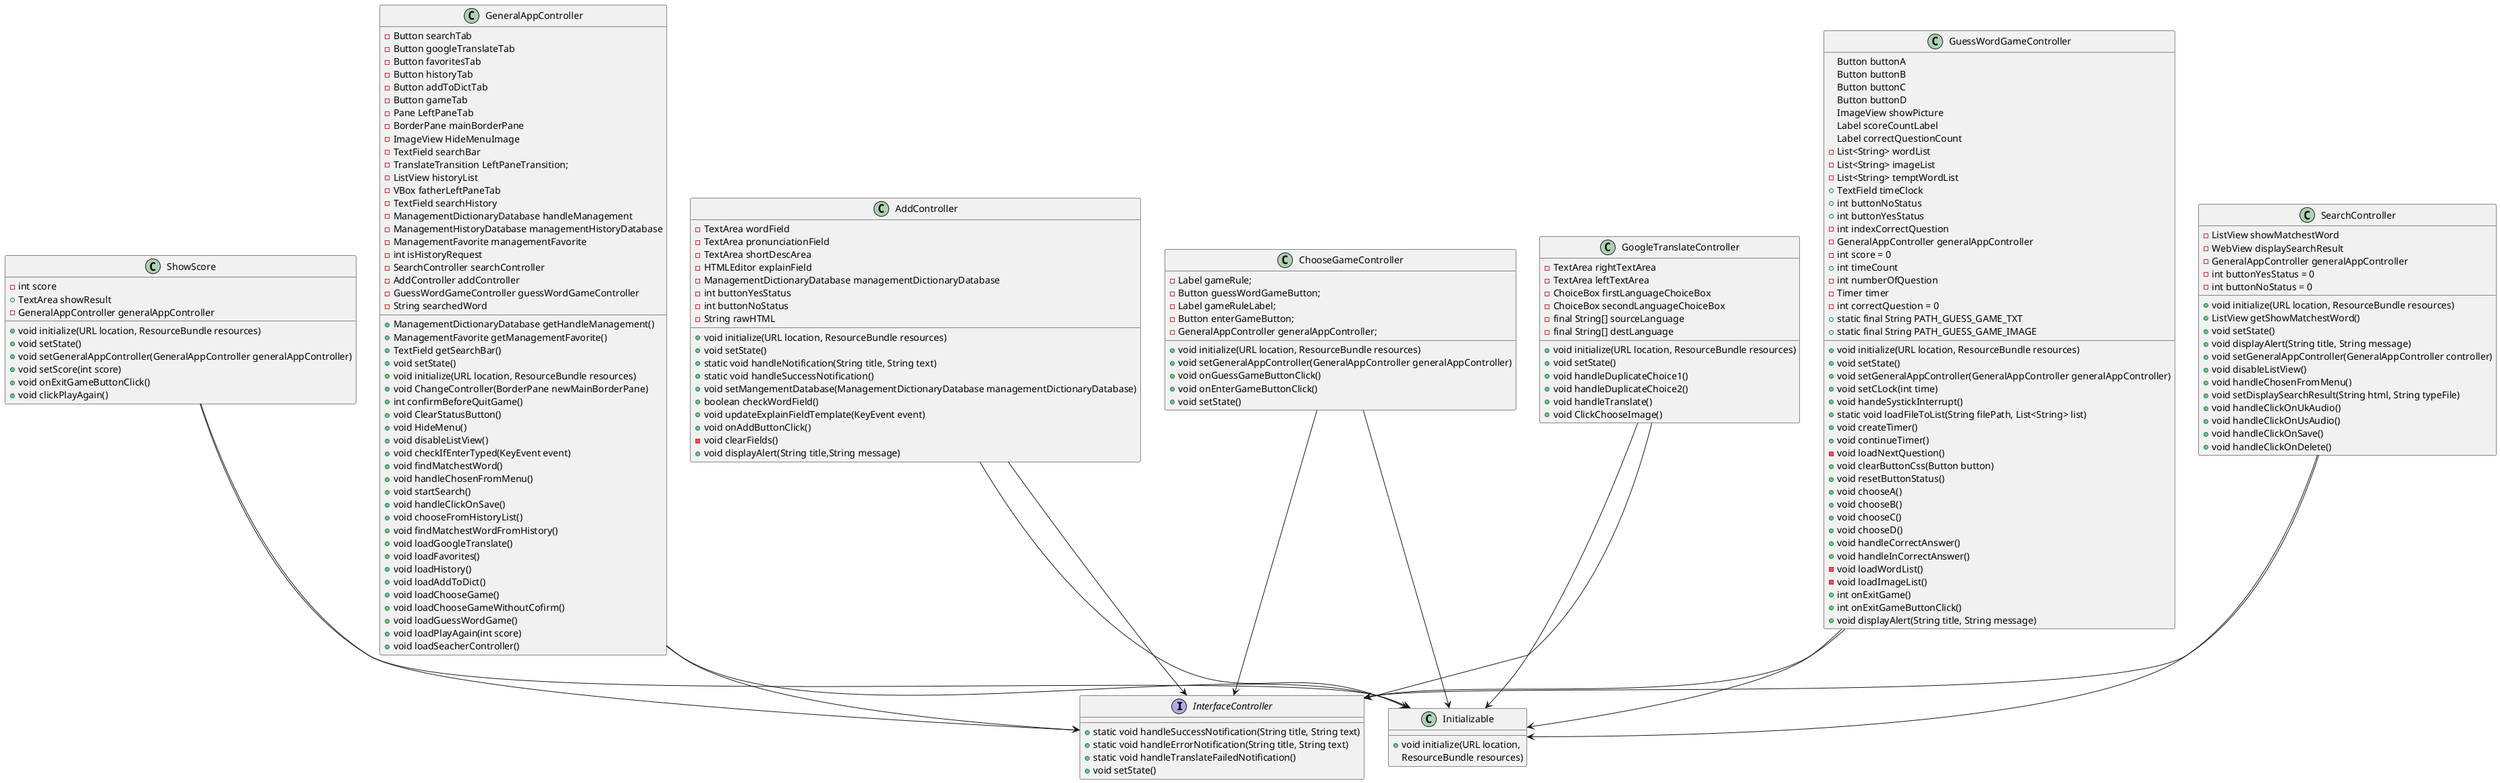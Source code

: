 @startuml
'https://plantuml.com/class-diagram
interface InterfaceController{
+  static void handleSuccessNotification(String title, String text)
+  static void handleErrorNotification(String title, String text)
+  static void handleTranslateFailedNotification()
+  void setState()
}
class Initializable {
+  void initialize(URL location,
ResourceBundle resources)
}
class GeneralAppController{
    -  Button searchTab
    -  Button googleTranslateTab
    -  Button favoritesTab
    -  Button historyTab
    -  Button addToDictTab
    -  Button gameTab
    -  Pane LeftPaneTab
    -  BorderPane mainBorderPane
    -  ImageView HideMenuImage
    -  TextField searchBar
    -  TranslateTransition LeftPaneTransition;
    -  ListView historyList
    -  VBox fatherLeftPaneTab
    -  TextField searchHistory
    -  ManagementDictionaryDatabase handleManagement
    -  ManagementHistoryDatabase managementHistoryDatabase
    -  ManagementFavorite managementFavorite
    -  int isHistoryRequest
    -  SearchController searchController
    -  AddController addController
    -  GuessWordGameController guessWordGameController
    -  String searchedWord

    +  ManagementDictionaryDatabase getHandleManagement()
    +  ManagementFavorite getManagementFavorite()
    +  TextField getSearchBar()
    +  void setState()
    +  void initialize(URL location, ResourceBundle resources)
        +  void ChangeController(BorderPane newMainBorderPane)
        +  int confirmBeforeQuitGame()
        +  void ClearStatusButton()
        +  void HideMenu()
        +  void disableListView()
        +  void checkIfEnterTyped(KeyEvent event)
        +  void findMatchestWord()
        +  void handleChosenFromMenu()
        +  void startSearch()
        +  void handleClickOnSave()
        +  void chooseFromHistoryList()
        +  void findMatchestWordFromHistory()
        +  void loadGoogleTranslate()
        +  void loadFavorites()
        +  void loadHistory()
        +  void loadAddToDict()
        +  void loadChooseGame()
        +  void loadChooseGameWithoutCofirm()
        +  void loadGuessWordGame()
        +  void loadPlayAgain(int score)
        +  void loadSeacherController()

}
GeneralAppController --> Initializable
GeneralAppController --> InterfaceController
class AddController {
    -  TextArea wordField
    -  TextArea pronunciationField
    -  TextArea shortDescArea
    -  HTMLEditor explainField
    -  ManagementDictionaryDatabase managementDictionaryDatabase
    -  int buttonYesStatus
    -  int buttonNoStatus
    -  String rawHTML
    +  void initialize(URL location, ResourceBundle resources)
    +  void setState()
    +  static void handleNotification(String title, String text)
    +  static void handleSuccessNotification()
    +  void setMangementDatabase(ManagementDictionaryDatabase managementDictionaryDatabase)
    +  boolean checkWordField()
    +  void updateExplainFieldTemplate(KeyEvent event)
    +  void onAddButtonClick()
    -  void clearFields()
    +  void displayAlert(String title,String message)
}
AddController --> Initializable
AddController --> InterfaceController
class ChooseGameController {
    -  Label gameRule;
    -  Button guessWordGameButton;
    -  Label gameRuleLabel;
    -  Button enterGameButton;
    -  GeneralAppController generalAppController;
    +  void initialize(URL location, ResourceBundle resources)
    +  void setGeneralAppController(GeneralAppController generalAppController)
    +  void onGuessGameButtonClick()
    +  void onEnterGameButtonClick()
    +  void setState()
}
ChooseGameController --> Initializable
ChooseGameController --> InterfaceController
class GoogleTranslateController {
    -  TextArea rightTextArea
    -  TextArea leftTextArea
    -  ChoiceBox firstLanguageChoiceBox
    -  ChoiceBox secondLanguageChoiceBox
    -  final String[] sourceLanguage
    -  final String[] destLanguage
    +  void initialize(URL location, ResourceBundle resources)
    +  void setState()
    +  void handleDuplicateChoice1()
    +  void handleDuplicateChoice2()
    +  void handleTranslate()
    +  void ClickChooseImage()
}

GoogleTranslateController --> Initializable
GoogleTranslateController --> InterfaceController

class GuessWordGameController {
    Button buttonA
    Button buttonB
    Button buttonC
    Button buttonD
    ImageView showPicture
    Label scoreCountLabel
    Label correctQuestionCount
    -  List<String> wordList
    -  List<String> imageList
    -  List<String> temptWordList
    +  TextField timeClock
    +  int buttonNoStatus
    +  int buttonYesStatus
    -  int indexCorrectQuestion
    -  GeneralAppController generalAppController
    -  int score = 0
    +  int timeCount
    -  int numberOfQuestion
    -  Timer timer
    -  int correctQuestion = 0
    +  static final String PATH_GUESS_GAME_TXT
    +  static final String PATH_GUESS_GAME_IMAGE
    +  void initialize(URL location, ResourceBundle resources)
    +  void setState()
    +  void setGeneralAppController(GeneralAppController generalAppController)
    +  void setCLock(int time)
    +  void handeSystickInterrupt()
    +  static void loadFileToList(String filePath, List<String> list)
    +  void createTimer()
    +  void continueTimer()
    -  void loadNextQuestion()
    +  void clearButtonCss(Button button)
    +  void resetButtonStatus()
    +  void chooseA()
    +  void chooseB()
    +  void chooseC()
    +  void chooseD()
    +  void handleCorrectAnswer()
    +  void handleInCorrectAnswer()
    -  void loadWordList()
    -  void loadImageList()
    +  int onExitGame()
    +  int onExitGameButtonClick()
    +  void displayAlert(String title, String message)
}

GuessWordGameController --> Initializable
GuessWordGameController --> InterfaceController

class SearchController {

    -  ListView showMatchestWord
    -  WebView displaySearchResult
    -  GeneralAppController generalAppController
    -  int buttonYesStatus = 0
    -  int buttonNoStatus = 0
    +  void initialize(URL location, ResourceBundle resources)
    +  ListView getShowMatchestWord()
    +  void setState()
    +  void displayAlert(String title, String message)
    +  void setGeneralAppController(GeneralAppController controller)
    +  void disableListView()
    +  void handleChosenFromMenu()
    +  void setDisplaySearchResult(String html, String typeFile)
    +  void handleClickOnUkAudio()
    +  void handleClickOnUsAudio()
    +  void handleClickOnSave()
    +  void handleClickOnDelete()
}

SearchController --> Initializable
SearchController --> InterfaceController
class ShowScore {
    -  int score
    +  TextArea showResult
    -  GeneralAppController generalAppController
    +  void initialize(URL location, ResourceBundle resources)
    +  void setState()
    +  void setGeneralAppController(GeneralAppController generalAppController)
    +  void setScore(int score)
    +  void onExitGameButtonClick()
    +  void clickPlayAgain()
}
ShowScore --> Initializable
ShowScore --> InterfaceController
@enduml

